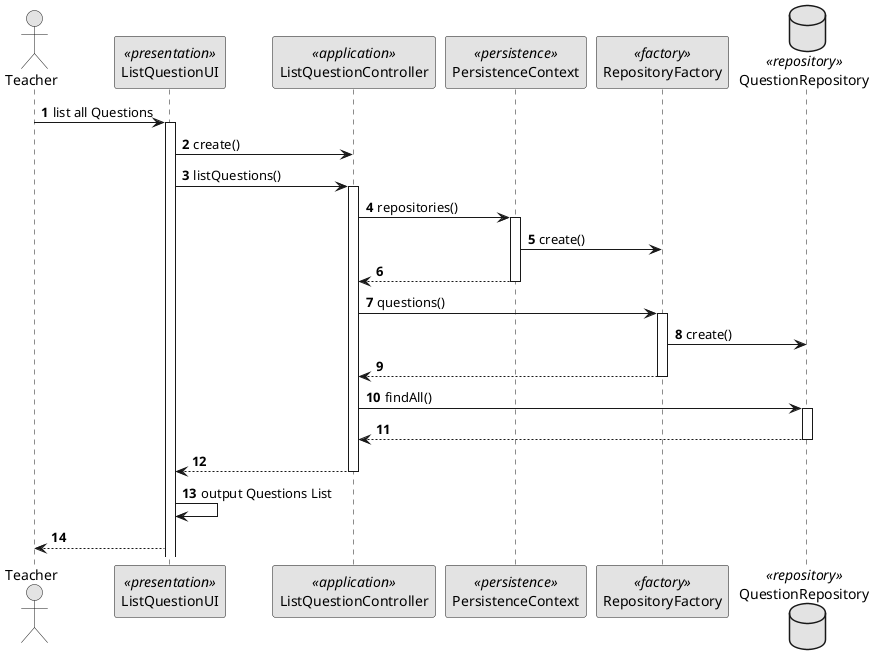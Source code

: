 @startuml
'http://plantuml.com/skinparam.html
skinparam monochrome true
skinparam packageStyle rect
skinparam defaultFontName FG Virgil
skinparam shadowing false

autonumber

actor Teacher as Actor
participant ListQuestionUI as UI <<presentation>>
participant ListQuestionController as Controller <<application>>
participant PersistenceContext as Persistence <<persistence>>
participant RepositoryFactory as Factory <<factory>>
database QuestionRepository as Repository <<repository>>

Actor -> UI: list all Questions
activate UI
    UI -> Controller : create()
           UI -> Controller: listQuestions()
           activate Controller
               Controller -> Persistence : repositories()
               activate Persistence
                   Persistence -> Factory : create()
                   Persistence --> Controller
                   deactivate Persistence
                    Controller -> Factory : questions()
                    activate Factory
                    Factory -> Repository : create()
                    Factory --> Controller
                   deactivate Factory
               Controller -> Repository : findAll()
               activate Repository
                   Repository --> Controller
               deactivate Repository
               Controller --> UI
           deactivate Controller
           UI -> UI: output Questions List
           UI --> Actor

@enduml